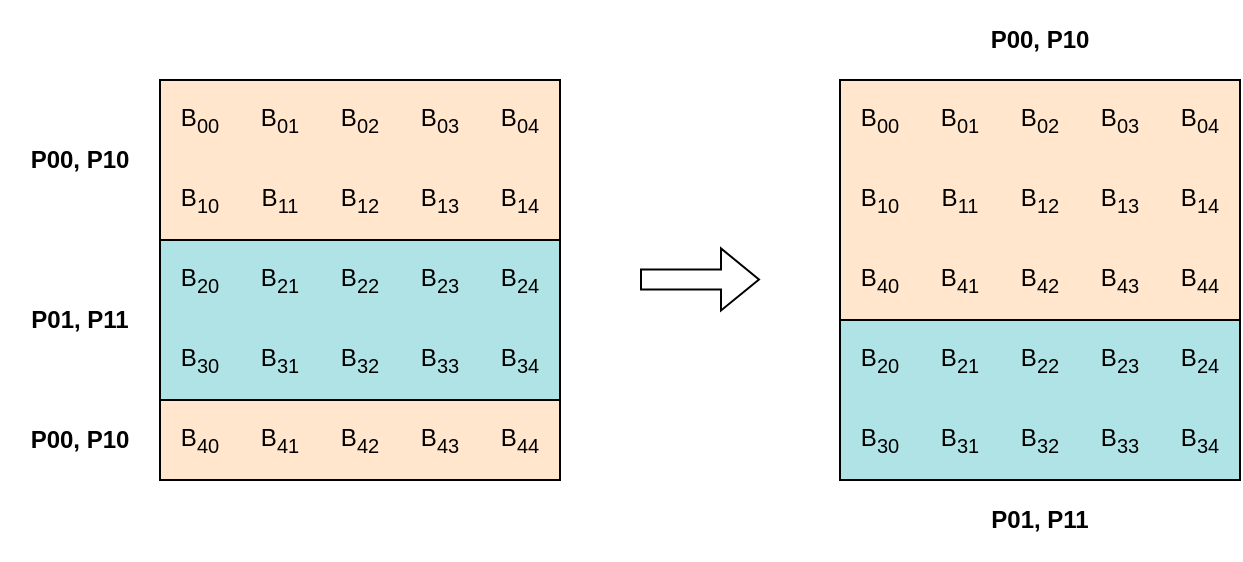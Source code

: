 <mxfile version="24.2.5" type="device">
  <diagram id="g6HFa-tcYYX2SFVvEohA" name="Pagina-1">
    <mxGraphModel dx="797" dy="567" grid="1" gridSize="10" guides="1" tooltips="1" connect="1" arrows="1" fold="1" page="1" pageScale="1" pageWidth="827" pageHeight="1169" math="0" shadow="0">
      <root>
        <mxCell id="0" />
        <mxCell id="1" parent="0" />
        <mxCell id="xVnnyRMI-kuHKT9kNhqG-1" value="" style="rounded=0;whiteSpace=wrap;html=1;fillColor=#ffe6cc;strokeColor=#000000;" parent="1" vertex="1">
          <mxGeometry x="210" y="570" width="200" height="200" as="geometry" />
        </mxCell>
        <mxCell id="xVnnyRMI-kuHKT9kNhqG-2" value="" style="rounded=0;whiteSpace=wrap;html=1;fillColor=#b0e3e6;strokeColor=#000000;" parent="1" vertex="1">
          <mxGeometry x="210" y="650" width="200" height="80" as="geometry" />
        </mxCell>
        <mxCell id="xVnnyRMI-kuHKT9kNhqG-3" value="" style="rounded=0;whiteSpace=wrap;html=1;fillColor=#ffe6cc;strokeColor=#000000;" parent="1" vertex="1">
          <mxGeometry x="210" y="730" width="200" height="40" as="geometry" />
        </mxCell>
        <mxCell id="xVnnyRMI-kuHKT9kNhqG-4" value="B&lt;sub&gt;00&lt;/sub&gt;" style="text;html=1;align=center;verticalAlign=middle;whiteSpace=wrap;rounded=0;" parent="1" vertex="1">
          <mxGeometry x="210" y="570" width="40" height="40" as="geometry" />
        </mxCell>
        <mxCell id="xVnnyRMI-kuHKT9kNhqG-5" value="B&lt;sub&gt;01&lt;/sub&gt;" style="text;html=1;align=center;verticalAlign=middle;whiteSpace=wrap;rounded=0;" parent="1" vertex="1">
          <mxGeometry x="250" y="570" width="40" height="40" as="geometry" />
        </mxCell>
        <mxCell id="xVnnyRMI-kuHKT9kNhqG-6" value="B&lt;sub&gt;02&lt;/sub&gt;" style="text;html=1;align=center;verticalAlign=middle;whiteSpace=wrap;rounded=0;" parent="1" vertex="1">
          <mxGeometry x="290" y="570" width="40" height="40" as="geometry" />
        </mxCell>
        <mxCell id="xVnnyRMI-kuHKT9kNhqG-7" value="B&lt;sub&gt;03&lt;/sub&gt;" style="text;html=1;align=center;verticalAlign=middle;whiteSpace=wrap;rounded=0;" parent="1" vertex="1">
          <mxGeometry x="330" y="570" width="40" height="40" as="geometry" />
        </mxCell>
        <mxCell id="xVnnyRMI-kuHKT9kNhqG-8" value="B&lt;sub&gt;04&lt;/sub&gt;" style="text;html=1;align=center;verticalAlign=middle;whiteSpace=wrap;rounded=0;" parent="1" vertex="1">
          <mxGeometry x="370" y="570" width="40" height="40" as="geometry" />
        </mxCell>
        <mxCell id="xVnnyRMI-kuHKT9kNhqG-9" value="B&lt;sub&gt;10&lt;/sub&gt;" style="text;html=1;align=center;verticalAlign=middle;whiteSpace=wrap;rounded=0;" parent="1" vertex="1">
          <mxGeometry x="210" y="610" width="40" height="40" as="geometry" />
        </mxCell>
        <mxCell id="xVnnyRMI-kuHKT9kNhqG-10" value="B&lt;sub&gt;11&lt;/sub&gt;" style="text;html=1;align=center;verticalAlign=middle;whiteSpace=wrap;rounded=0;" parent="1" vertex="1">
          <mxGeometry x="250" y="610" width="40" height="40" as="geometry" />
        </mxCell>
        <mxCell id="xVnnyRMI-kuHKT9kNhqG-11" value="B&lt;sub&gt;12&lt;/sub&gt;" style="text;html=1;align=center;verticalAlign=middle;whiteSpace=wrap;rounded=0;" parent="1" vertex="1">
          <mxGeometry x="290" y="610" width="40" height="40" as="geometry" />
        </mxCell>
        <mxCell id="xVnnyRMI-kuHKT9kNhqG-12" value="B&lt;sub&gt;13&lt;/sub&gt;" style="text;html=1;align=center;verticalAlign=middle;whiteSpace=wrap;rounded=0;" parent="1" vertex="1">
          <mxGeometry x="330" y="610" width="40" height="40" as="geometry" />
        </mxCell>
        <mxCell id="xVnnyRMI-kuHKT9kNhqG-13" value="B&lt;sub&gt;14&lt;/sub&gt;" style="text;html=1;align=center;verticalAlign=middle;whiteSpace=wrap;rounded=0;" parent="1" vertex="1">
          <mxGeometry x="370" y="610" width="40" height="40" as="geometry" />
        </mxCell>
        <mxCell id="xVnnyRMI-kuHKT9kNhqG-14" value="B&lt;sub&gt;20&lt;/sub&gt;" style="text;html=1;align=center;verticalAlign=middle;whiteSpace=wrap;rounded=0;" parent="1" vertex="1">
          <mxGeometry x="210" y="650" width="40" height="40" as="geometry" />
        </mxCell>
        <mxCell id="xVnnyRMI-kuHKT9kNhqG-15" value="B&lt;sub&gt;21&lt;/sub&gt;" style="text;html=1;align=center;verticalAlign=middle;whiteSpace=wrap;rounded=0;" parent="1" vertex="1">
          <mxGeometry x="250" y="650" width="40" height="40" as="geometry" />
        </mxCell>
        <mxCell id="xVnnyRMI-kuHKT9kNhqG-16" value="B&lt;sub&gt;22&lt;/sub&gt;" style="text;html=1;align=center;verticalAlign=middle;whiteSpace=wrap;rounded=0;" parent="1" vertex="1">
          <mxGeometry x="290" y="650" width="40" height="40" as="geometry" />
        </mxCell>
        <mxCell id="xVnnyRMI-kuHKT9kNhqG-17" value="B&lt;sub&gt;23&lt;/sub&gt;" style="text;html=1;align=center;verticalAlign=middle;whiteSpace=wrap;rounded=0;" parent="1" vertex="1">
          <mxGeometry x="330" y="650" width="40" height="40" as="geometry" />
        </mxCell>
        <mxCell id="xVnnyRMI-kuHKT9kNhqG-18" value="B&lt;sub&gt;24&lt;/sub&gt;" style="text;html=1;align=center;verticalAlign=middle;whiteSpace=wrap;rounded=0;" parent="1" vertex="1">
          <mxGeometry x="370" y="650" width="40" height="40" as="geometry" />
        </mxCell>
        <mxCell id="xVnnyRMI-kuHKT9kNhqG-19" value="B&lt;sub&gt;30&lt;/sub&gt;" style="text;html=1;align=center;verticalAlign=middle;whiteSpace=wrap;rounded=0;" parent="1" vertex="1">
          <mxGeometry x="210" y="690" width="40" height="40" as="geometry" />
        </mxCell>
        <mxCell id="xVnnyRMI-kuHKT9kNhqG-20" value="B&lt;sub&gt;31&lt;/sub&gt;" style="text;html=1;align=center;verticalAlign=middle;whiteSpace=wrap;rounded=0;" parent="1" vertex="1">
          <mxGeometry x="250" y="690" width="40" height="40" as="geometry" />
        </mxCell>
        <mxCell id="xVnnyRMI-kuHKT9kNhqG-21" value="B&lt;sub&gt;32&lt;/sub&gt;" style="text;html=1;align=center;verticalAlign=middle;whiteSpace=wrap;rounded=0;" parent="1" vertex="1">
          <mxGeometry x="290" y="690" width="40" height="40" as="geometry" />
        </mxCell>
        <mxCell id="xVnnyRMI-kuHKT9kNhqG-22" value="B&lt;sub&gt;33&lt;/sub&gt;" style="text;html=1;align=center;verticalAlign=middle;whiteSpace=wrap;rounded=0;" parent="1" vertex="1">
          <mxGeometry x="330" y="690" width="40" height="40" as="geometry" />
        </mxCell>
        <mxCell id="xVnnyRMI-kuHKT9kNhqG-23" value="B&lt;sub&gt;34&lt;/sub&gt;" style="text;html=1;align=center;verticalAlign=middle;whiteSpace=wrap;rounded=0;" parent="1" vertex="1">
          <mxGeometry x="370" y="690" width="40" height="40" as="geometry" />
        </mxCell>
        <mxCell id="xVnnyRMI-kuHKT9kNhqG-24" value="B&lt;sub&gt;40&lt;/sub&gt;" style="text;html=1;align=center;verticalAlign=middle;whiteSpace=wrap;rounded=0;" parent="1" vertex="1">
          <mxGeometry x="210" y="730" width="40" height="40" as="geometry" />
        </mxCell>
        <mxCell id="xVnnyRMI-kuHKT9kNhqG-25" value="B&lt;sub&gt;41&lt;/sub&gt;" style="text;html=1;align=center;verticalAlign=middle;whiteSpace=wrap;rounded=0;" parent="1" vertex="1">
          <mxGeometry x="250" y="730" width="40" height="40" as="geometry" />
        </mxCell>
        <mxCell id="xVnnyRMI-kuHKT9kNhqG-26" value="B&lt;sub&gt;42&lt;/sub&gt;" style="text;html=1;align=center;verticalAlign=middle;whiteSpace=wrap;rounded=0;" parent="1" vertex="1">
          <mxGeometry x="290" y="730" width="40" height="40" as="geometry" />
        </mxCell>
        <mxCell id="xVnnyRMI-kuHKT9kNhqG-27" value="B&lt;sub&gt;43&lt;/sub&gt;" style="text;html=1;align=center;verticalAlign=middle;whiteSpace=wrap;rounded=0;" parent="1" vertex="1">
          <mxGeometry x="330" y="730" width="40" height="40" as="geometry" />
        </mxCell>
        <mxCell id="xVnnyRMI-kuHKT9kNhqG-28" value="B&lt;sub&gt;44&lt;/sub&gt;" style="text;html=1;align=center;verticalAlign=middle;whiteSpace=wrap;rounded=0;" parent="1" vertex="1">
          <mxGeometry x="370" y="730" width="40" height="40" as="geometry" />
        </mxCell>
        <mxCell id="xVnnyRMI-kuHKT9kNhqG-29" value="" style="shape=flexArrow;endArrow=classic;html=1;rounded=0;fillColor=default;" parent="1" edge="1">
          <mxGeometry width="50" height="50" relative="1" as="geometry">
            <mxPoint x="450" y="669.71" as="sourcePoint" />
            <mxPoint x="510" y="669.71" as="targetPoint" />
          </mxGeometry>
        </mxCell>
        <mxCell id="xVnnyRMI-kuHKT9kNhqG-30" value="" style="rounded=0;whiteSpace=wrap;html=1;fillColor=#ffe6cc;strokeColor=#000000;" parent="1" vertex="1">
          <mxGeometry x="550" y="570" width="200" height="200" as="geometry" />
        </mxCell>
        <mxCell id="xVnnyRMI-kuHKT9kNhqG-31" value="" style="rounded=0;whiteSpace=wrap;html=1;fillColor=#b0e3e6;strokeColor=#000000;" parent="1" vertex="1">
          <mxGeometry x="550" y="690" width="200" height="80" as="geometry" />
        </mxCell>
        <mxCell id="xVnnyRMI-kuHKT9kNhqG-32" value="B&lt;sub&gt;00&lt;/sub&gt;" style="text;html=1;align=center;verticalAlign=middle;whiteSpace=wrap;rounded=0;" parent="1" vertex="1">
          <mxGeometry x="550" y="570" width="40" height="40" as="geometry" />
        </mxCell>
        <mxCell id="xVnnyRMI-kuHKT9kNhqG-33" value="B&lt;sub&gt;01&lt;/sub&gt;" style="text;html=1;align=center;verticalAlign=middle;whiteSpace=wrap;rounded=0;" parent="1" vertex="1">
          <mxGeometry x="590" y="570" width="40" height="40" as="geometry" />
        </mxCell>
        <mxCell id="xVnnyRMI-kuHKT9kNhqG-34" value="B&lt;sub&gt;02&lt;/sub&gt;" style="text;html=1;align=center;verticalAlign=middle;whiteSpace=wrap;rounded=0;" parent="1" vertex="1">
          <mxGeometry x="630" y="570" width="40" height="40" as="geometry" />
        </mxCell>
        <mxCell id="xVnnyRMI-kuHKT9kNhqG-35" value="B&lt;sub&gt;03&lt;/sub&gt;" style="text;html=1;align=center;verticalAlign=middle;whiteSpace=wrap;rounded=0;" parent="1" vertex="1">
          <mxGeometry x="670" y="570" width="40" height="40" as="geometry" />
        </mxCell>
        <mxCell id="xVnnyRMI-kuHKT9kNhqG-36" value="B&lt;sub&gt;04&lt;/sub&gt;" style="text;html=1;align=center;verticalAlign=middle;whiteSpace=wrap;rounded=0;" parent="1" vertex="1">
          <mxGeometry x="710" y="570" width="40" height="40" as="geometry" />
        </mxCell>
        <mxCell id="xVnnyRMI-kuHKT9kNhqG-37" value="B&lt;sub&gt;10&lt;/sub&gt;" style="text;html=1;align=center;verticalAlign=middle;whiteSpace=wrap;rounded=0;" parent="1" vertex="1">
          <mxGeometry x="550" y="610" width="40" height="40" as="geometry" />
        </mxCell>
        <mxCell id="xVnnyRMI-kuHKT9kNhqG-38" value="B&lt;sub&gt;11&lt;/sub&gt;" style="text;html=1;align=center;verticalAlign=middle;whiteSpace=wrap;rounded=0;" parent="1" vertex="1">
          <mxGeometry x="590" y="610" width="40" height="40" as="geometry" />
        </mxCell>
        <mxCell id="xVnnyRMI-kuHKT9kNhqG-39" value="B&lt;sub&gt;12&lt;/sub&gt;" style="text;html=1;align=center;verticalAlign=middle;whiteSpace=wrap;rounded=0;" parent="1" vertex="1">
          <mxGeometry x="630" y="610" width="40" height="40" as="geometry" />
        </mxCell>
        <mxCell id="xVnnyRMI-kuHKT9kNhqG-40" value="B&lt;sub&gt;13&lt;/sub&gt;" style="text;html=1;align=center;verticalAlign=middle;whiteSpace=wrap;rounded=0;" parent="1" vertex="1">
          <mxGeometry x="670" y="610" width="40" height="40" as="geometry" />
        </mxCell>
        <mxCell id="xVnnyRMI-kuHKT9kNhqG-41" value="B&lt;sub&gt;14&lt;/sub&gt;" style="text;html=1;align=center;verticalAlign=middle;whiteSpace=wrap;rounded=0;" parent="1" vertex="1">
          <mxGeometry x="710" y="610" width="40" height="40" as="geometry" />
        </mxCell>
        <mxCell id="xVnnyRMI-kuHKT9kNhqG-42" value="B&lt;sub&gt;20&lt;/sub&gt;" style="text;html=1;align=center;verticalAlign=middle;whiteSpace=wrap;rounded=0;" parent="1" vertex="1">
          <mxGeometry x="550" y="690" width="40" height="40" as="geometry" />
        </mxCell>
        <mxCell id="xVnnyRMI-kuHKT9kNhqG-43" value="B&lt;sub&gt;21&lt;/sub&gt;" style="text;html=1;align=center;verticalAlign=middle;whiteSpace=wrap;rounded=0;" parent="1" vertex="1">
          <mxGeometry x="590" y="690" width="40" height="40" as="geometry" />
        </mxCell>
        <mxCell id="xVnnyRMI-kuHKT9kNhqG-44" value="B&lt;sub&gt;22&lt;/sub&gt;" style="text;html=1;align=center;verticalAlign=middle;whiteSpace=wrap;rounded=0;" parent="1" vertex="1">
          <mxGeometry x="630" y="690" width="40" height="40" as="geometry" />
        </mxCell>
        <mxCell id="xVnnyRMI-kuHKT9kNhqG-45" value="B&lt;sub&gt;23&lt;/sub&gt;" style="text;html=1;align=center;verticalAlign=middle;whiteSpace=wrap;rounded=0;" parent="1" vertex="1">
          <mxGeometry x="670" y="690" width="40" height="40" as="geometry" />
        </mxCell>
        <mxCell id="xVnnyRMI-kuHKT9kNhqG-46" value="B&lt;sub&gt;24&lt;/sub&gt;" style="text;html=1;align=center;verticalAlign=middle;whiteSpace=wrap;rounded=0;" parent="1" vertex="1">
          <mxGeometry x="710" y="690" width="40" height="40" as="geometry" />
        </mxCell>
        <mxCell id="xVnnyRMI-kuHKT9kNhqG-47" value="B&lt;sub&gt;30&lt;/sub&gt;" style="text;html=1;align=center;verticalAlign=middle;whiteSpace=wrap;rounded=0;" parent="1" vertex="1">
          <mxGeometry x="550" y="730" width="40" height="40" as="geometry" />
        </mxCell>
        <mxCell id="xVnnyRMI-kuHKT9kNhqG-48" value="B&lt;sub&gt;31&lt;/sub&gt;" style="text;html=1;align=center;verticalAlign=middle;whiteSpace=wrap;rounded=0;" parent="1" vertex="1">
          <mxGeometry x="590" y="730" width="40" height="40" as="geometry" />
        </mxCell>
        <mxCell id="xVnnyRMI-kuHKT9kNhqG-49" value="B&lt;sub&gt;32&lt;/sub&gt;" style="text;html=1;align=center;verticalAlign=middle;whiteSpace=wrap;rounded=0;" parent="1" vertex="1">
          <mxGeometry x="630" y="730" width="40" height="40" as="geometry" />
        </mxCell>
        <mxCell id="xVnnyRMI-kuHKT9kNhqG-50" value="B&lt;sub&gt;33&lt;/sub&gt;" style="text;html=1;align=center;verticalAlign=middle;whiteSpace=wrap;rounded=0;" parent="1" vertex="1">
          <mxGeometry x="670" y="730" width="40" height="40" as="geometry" />
        </mxCell>
        <mxCell id="xVnnyRMI-kuHKT9kNhqG-51" value="B&lt;sub&gt;34&lt;/sub&gt;" style="text;html=1;align=center;verticalAlign=middle;whiteSpace=wrap;rounded=0;" parent="1" vertex="1">
          <mxGeometry x="710" y="730" width="40" height="40" as="geometry" />
        </mxCell>
        <mxCell id="xVnnyRMI-kuHKT9kNhqG-52" value="B&lt;sub&gt;40&lt;/sub&gt;" style="text;html=1;align=center;verticalAlign=middle;whiteSpace=wrap;rounded=0;" parent="1" vertex="1">
          <mxGeometry x="550" y="650" width="40" height="40" as="geometry" />
        </mxCell>
        <mxCell id="xVnnyRMI-kuHKT9kNhqG-53" value="B&lt;sub&gt;41&lt;/sub&gt;" style="text;html=1;align=center;verticalAlign=middle;whiteSpace=wrap;rounded=0;" parent="1" vertex="1">
          <mxGeometry x="590" y="650" width="40" height="40" as="geometry" />
        </mxCell>
        <mxCell id="xVnnyRMI-kuHKT9kNhqG-54" value="B&lt;sub&gt;42&lt;/sub&gt;" style="text;html=1;align=center;verticalAlign=middle;whiteSpace=wrap;rounded=0;" parent="1" vertex="1">
          <mxGeometry x="630" y="650" width="40" height="40" as="geometry" />
        </mxCell>
        <mxCell id="xVnnyRMI-kuHKT9kNhqG-55" value="B&lt;sub&gt;43&lt;/sub&gt;" style="text;html=1;align=center;verticalAlign=middle;whiteSpace=wrap;rounded=0;" parent="1" vertex="1">
          <mxGeometry x="670" y="650" width="40" height="40" as="geometry" />
        </mxCell>
        <mxCell id="xVnnyRMI-kuHKT9kNhqG-56" value="B&lt;sub&gt;44&lt;/sub&gt;" style="text;html=1;align=center;verticalAlign=middle;whiteSpace=wrap;rounded=0;" parent="1" vertex="1">
          <mxGeometry x="710" y="650" width="40" height="40" as="geometry" />
        </mxCell>
        <mxCell id="xVnnyRMI-kuHKT9kNhqG-57" value="&lt;b&gt;P00, P10&lt;/b&gt;" style="text;html=1;align=center;verticalAlign=middle;whiteSpace=wrap;rounded=0;" parent="1" vertex="1">
          <mxGeometry x="130" y="570" width="80" height="80" as="geometry" />
        </mxCell>
        <mxCell id="xVnnyRMI-kuHKT9kNhqG-58" value="&lt;b&gt;P00, P10&lt;/b&gt;" style="text;html=1;align=center;verticalAlign=middle;whiteSpace=wrap;rounded=0;" parent="1" vertex="1">
          <mxGeometry x="130" y="730" width="80" height="40" as="geometry" />
        </mxCell>
        <mxCell id="xVnnyRMI-kuHKT9kNhqG-59" value="&lt;b&gt;P01, P11&lt;/b&gt;" style="text;html=1;align=center;verticalAlign=middle;whiteSpace=wrap;rounded=0;" parent="1" vertex="1">
          <mxGeometry x="130" y="650" width="80" height="80" as="geometry" />
        </mxCell>
        <mxCell id="xVnnyRMI-kuHKT9kNhqG-60" value="&lt;b&gt;P00, P10&lt;/b&gt;" style="text;html=1;align=center;verticalAlign=middle;whiteSpace=wrap;rounded=0;" parent="1" vertex="1">
          <mxGeometry x="550" y="530" width="200" height="40" as="geometry" />
        </mxCell>
        <mxCell id="xVnnyRMI-kuHKT9kNhqG-61" value="&lt;b&gt;P01, P11&lt;/b&gt;" style="text;html=1;align=center;verticalAlign=middle;whiteSpace=wrap;rounded=0;" parent="1" vertex="1">
          <mxGeometry x="550" y="770" width="200" height="40" as="geometry" />
        </mxCell>
      </root>
    </mxGraphModel>
  </diagram>
</mxfile>
